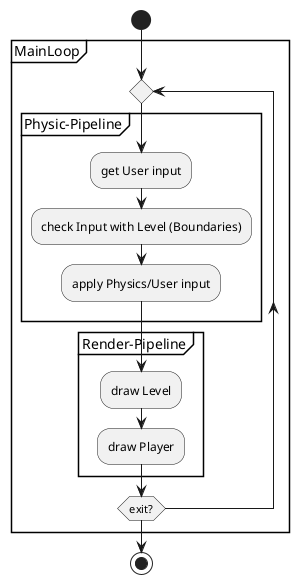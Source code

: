 @startuml

start

partition MainLoop {
  repeat
    partition Physic-Pipeline {
      :get User input;
      :check Input with Level (Boundaries);
      :apply Physics/User input;
    }
    partition Render-Pipeline {
      :draw Level;
      :draw Player;
    }

  repeat while (exit?)
}

stop

@enduml
